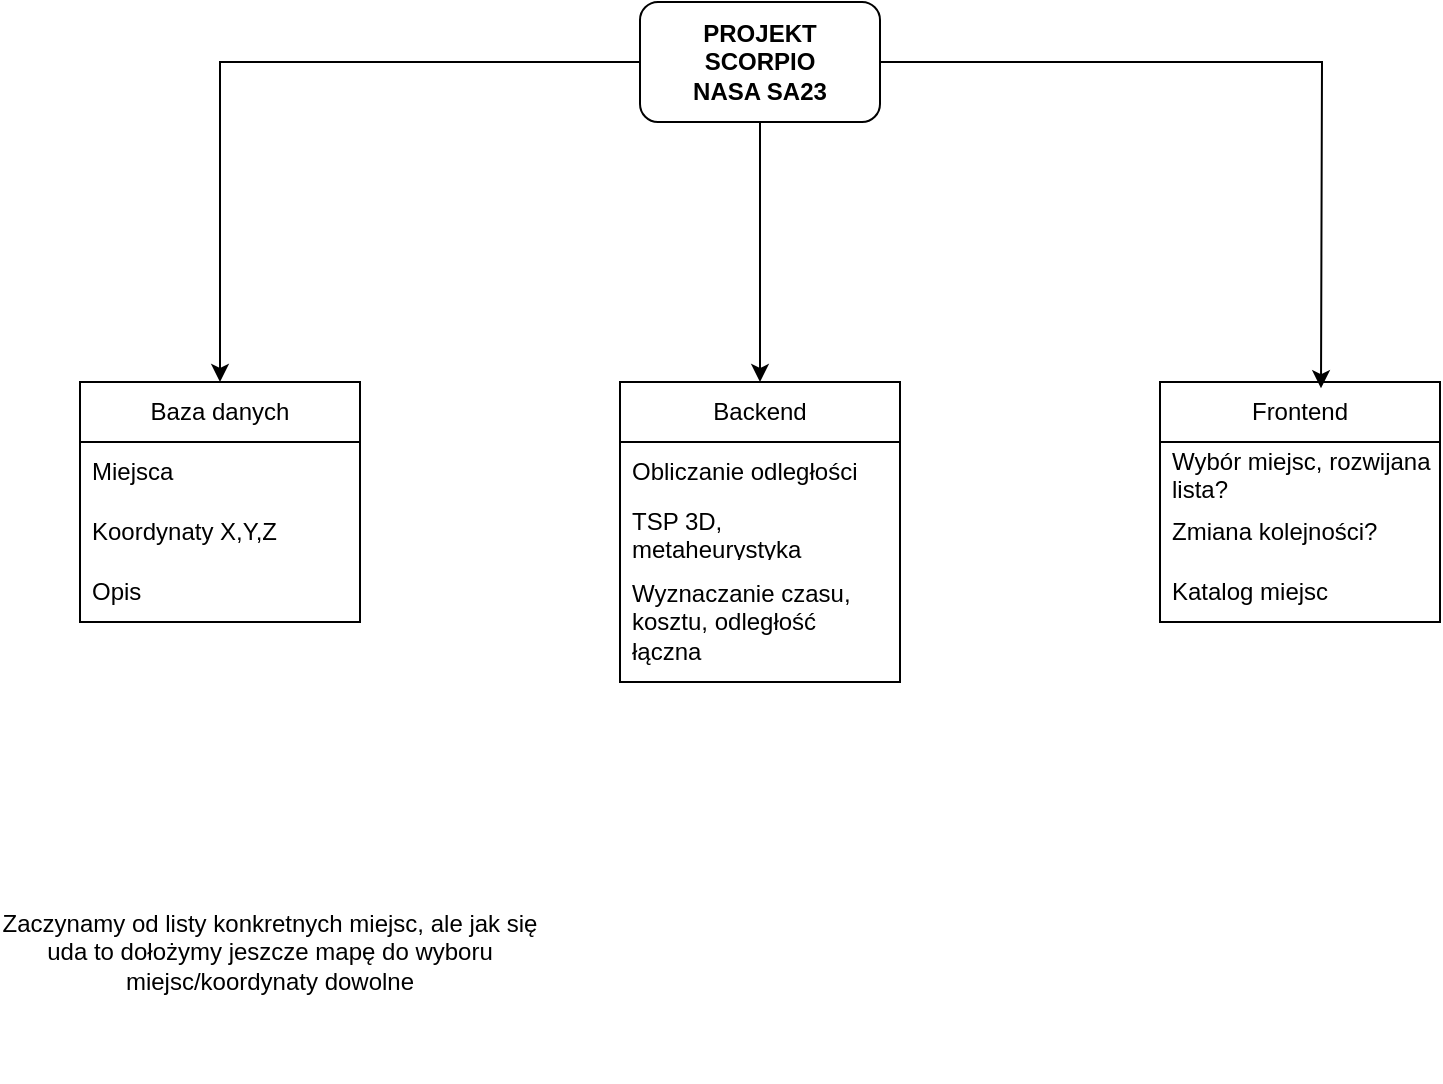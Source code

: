 <mxfile version="22.0.4" type="github">
  <diagram name="Page-1" id="CeLdqJuVmfWnxO7F7-HU">
    <mxGraphModel dx="934" dy="609" grid="1" gridSize="10" guides="1" tooltips="1" connect="1" arrows="1" fold="1" page="1" pageScale="1" pageWidth="850" pageHeight="1100" math="0" shadow="0">
      <root>
        <mxCell id="0" />
        <mxCell id="1" parent="0" />
        <mxCell id="gRFXIQvRJT9HWvVpxbt4-1" value="PROJEKT&lt;br&gt;SCORPIO&lt;br&gt;NASA SA23" style="rounded=1;whiteSpace=wrap;html=1;fontStyle=1" parent="1" vertex="1">
          <mxGeometry x="380" y="60" width="120" height="60" as="geometry" />
        </mxCell>
        <mxCell id="YB1WQG7mUbFabp3z918Y-5" value="Baza danych" style="swimlane;fontStyle=0;childLayout=stackLayout;horizontal=1;startSize=30;horizontalStack=0;resizeParent=1;resizeParentMax=0;resizeLast=0;collapsible=1;marginBottom=0;whiteSpace=wrap;html=1;" vertex="1" parent="1">
          <mxGeometry x="100" y="250" width="140" height="120" as="geometry" />
        </mxCell>
        <mxCell id="YB1WQG7mUbFabp3z918Y-6" value="Miejsca" style="text;strokeColor=none;fillColor=none;align=left;verticalAlign=middle;spacingLeft=4;spacingRight=4;overflow=hidden;points=[[0,0.5],[1,0.5]];portConstraint=eastwest;rotatable=0;whiteSpace=wrap;html=1;" vertex="1" parent="YB1WQG7mUbFabp3z918Y-5">
          <mxGeometry y="30" width="140" height="30" as="geometry" />
        </mxCell>
        <mxCell id="YB1WQG7mUbFabp3z918Y-7" value="Koordynaty X,Y,Z" style="text;strokeColor=none;fillColor=none;align=left;verticalAlign=middle;spacingLeft=4;spacingRight=4;overflow=hidden;points=[[0,0.5],[1,0.5]];portConstraint=eastwest;rotatable=0;whiteSpace=wrap;html=1;" vertex="1" parent="YB1WQG7mUbFabp3z918Y-5">
          <mxGeometry y="60" width="140" height="30" as="geometry" />
        </mxCell>
        <mxCell id="YB1WQG7mUbFabp3z918Y-8" value="Opis" style="text;strokeColor=none;fillColor=none;align=left;verticalAlign=middle;spacingLeft=4;spacingRight=4;overflow=hidden;points=[[0,0.5],[1,0.5]];portConstraint=eastwest;rotatable=0;whiteSpace=wrap;html=1;" vertex="1" parent="YB1WQG7mUbFabp3z918Y-5">
          <mxGeometry y="90" width="140" height="30" as="geometry" />
        </mxCell>
        <mxCell id="YB1WQG7mUbFabp3z918Y-9" value="Backend" style="swimlane;fontStyle=0;childLayout=stackLayout;horizontal=1;startSize=30;horizontalStack=0;resizeParent=1;resizeParentMax=0;resizeLast=0;collapsible=1;marginBottom=0;whiteSpace=wrap;html=1;" vertex="1" parent="1">
          <mxGeometry x="370" y="250" width="140" height="150" as="geometry" />
        </mxCell>
        <mxCell id="YB1WQG7mUbFabp3z918Y-10" value="Obliczanie odległości" style="text;strokeColor=none;fillColor=none;align=left;verticalAlign=middle;spacingLeft=4;spacingRight=4;overflow=hidden;points=[[0,0.5],[1,0.5]];portConstraint=eastwest;rotatable=0;whiteSpace=wrap;html=1;" vertex="1" parent="YB1WQG7mUbFabp3z918Y-9">
          <mxGeometry y="30" width="140" height="30" as="geometry" />
        </mxCell>
        <mxCell id="YB1WQG7mUbFabp3z918Y-11" value="TSP 3D, metaheurystyka" style="text;strokeColor=none;fillColor=none;align=left;verticalAlign=middle;spacingLeft=4;spacingRight=4;overflow=hidden;points=[[0,0.5],[1,0.5]];portConstraint=eastwest;rotatable=0;whiteSpace=wrap;html=1;" vertex="1" parent="YB1WQG7mUbFabp3z918Y-9">
          <mxGeometry y="60" width="140" height="30" as="geometry" />
        </mxCell>
        <mxCell id="YB1WQG7mUbFabp3z918Y-12" value="Wyznaczanie czasu, kosztu, odległość łączna" style="text;strokeColor=none;fillColor=none;align=left;verticalAlign=middle;spacingLeft=4;spacingRight=4;overflow=hidden;points=[[0,0.5],[1,0.5]];portConstraint=eastwest;rotatable=0;whiteSpace=wrap;html=1;" vertex="1" parent="YB1WQG7mUbFabp3z918Y-9">
          <mxGeometry y="90" width="140" height="60" as="geometry" />
        </mxCell>
        <mxCell id="YB1WQG7mUbFabp3z918Y-13" value="Frontend" style="swimlane;fontStyle=0;childLayout=stackLayout;horizontal=1;startSize=30;horizontalStack=0;resizeParent=1;resizeParentMax=0;resizeLast=0;collapsible=1;marginBottom=0;whiteSpace=wrap;html=1;" vertex="1" parent="1">
          <mxGeometry x="640" y="250" width="140" height="120" as="geometry" />
        </mxCell>
        <mxCell id="YB1WQG7mUbFabp3z918Y-14" value="Wybór miejsc, rozwijana lista?" style="text;strokeColor=none;fillColor=none;align=left;verticalAlign=middle;spacingLeft=4;spacingRight=4;overflow=hidden;points=[[0,0.5],[1,0.5]];portConstraint=eastwest;rotatable=0;whiteSpace=wrap;html=1;" vertex="1" parent="YB1WQG7mUbFabp3z918Y-13">
          <mxGeometry y="30" width="140" height="30" as="geometry" />
        </mxCell>
        <mxCell id="YB1WQG7mUbFabp3z918Y-15" value="Zmiana kolejności?" style="text;strokeColor=none;fillColor=none;align=left;verticalAlign=middle;spacingLeft=4;spacingRight=4;overflow=hidden;points=[[0,0.5],[1,0.5]];portConstraint=eastwest;rotatable=0;whiteSpace=wrap;html=1;" vertex="1" parent="YB1WQG7mUbFabp3z918Y-13">
          <mxGeometry y="60" width="140" height="30" as="geometry" />
        </mxCell>
        <mxCell id="YB1WQG7mUbFabp3z918Y-16" value="Katalog miejsc" style="text;strokeColor=none;fillColor=none;align=left;verticalAlign=middle;spacingLeft=4;spacingRight=4;overflow=hidden;points=[[0,0.5],[1,0.5]];portConstraint=eastwest;rotatable=0;whiteSpace=wrap;html=1;" vertex="1" parent="YB1WQG7mUbFabp3z918Y-13">
          <mxGeometry y="90" width="140" height="30" as="geometry" />
        </mxCell>
        <mxCell id="YB1WQG7mUbFabp3z918Y-17" value="" style="endArrow=classic;html=1;rounded=0;exitX=0.5;exitY=1;exitDx=0;exitDy=0;" edge="1" parent="1" source="gRFXIQvRJT9HWvVpxbt4-1">
          <mxGeometry width="50" height="50" relative="1" as="geometry">
            <mxPoint x="400" y="350" as="sourcePoint" />
            <mxPoint x="440" y="250" as="targetPoint" />
          </mxGeometry>
        </mxCell>
        <mxCell id="YB1WQG7mUbFabp3z918Y-18" value="" style="endArrow=classic;html=1;rounded=0;exitX=0;exitY=0.5;exitDx=0;exitDy=0;entryX=0.5;entryY=0;entryDx=0;entryDy=0;" edge="1" parent="1" source="gRFXIQvRJT9HWvVpxbt4-1" target="YB1WQG7mUbFabp3z918Y-5">
          <mxGeometry width="50" height="50" relative="1" as="geometry">
            <mxPoint x="400" y="350" as="sourcePoint" />
            <mxPoint x="450" y="300" as="targetPoint" />
            <Array as="points">
              <mxPoint x="170" y="90" />
            </Array>
          </mxGeometry>
        </mxCell>
        <mxCell id="YB1WQG7mUbFabp3z918Y-20" value="" style="endArrow=classic;html=1;rounded=0;exitX=1;exitY=0.5;exitDx=0;exitDy=0;entryX=0.575;entryY=0.026;entryDx=0;entryDy=0;entryPerimeter=0;" edge="1" parent="1" source="gRFXIQvRJT9HWvVpxbt4-1" target="YB1WQG7mUbFabp3z918Y-13">
          <mxGeometry width="50" height="50" relative="1" as="geometry">
            <mxPoint x="400" y="350" as="sourcePoint" />
            <mxPoint x="450" y="300" as="targetPoint" />
            <Array as="points">
              <mxPoint x="721" y="90" />
            </Array>
          </mxGeometry>
        </mxCell>
        <mxCell id="YB1WQG7mUbFabp3z918Y-22" value="Zaczynamy od listy konkretnych miejsc, ale jak się uda to dołożymy jeszcze mapę do wyboru miejsc/koordynaty dowolne" style="text;html=1;strokeColor=none;fillColor=none;align=center;verticalAlign=middle;whiteSpace=wrap;rounded=0;" vertex="1" parent="1">
          <mxGeometry x="60" y="470" width="270" height="130" as="geometry" />
        </mxCell>
      </root>
    </mxGraphModel>
  </diagram>
</mxfile>

